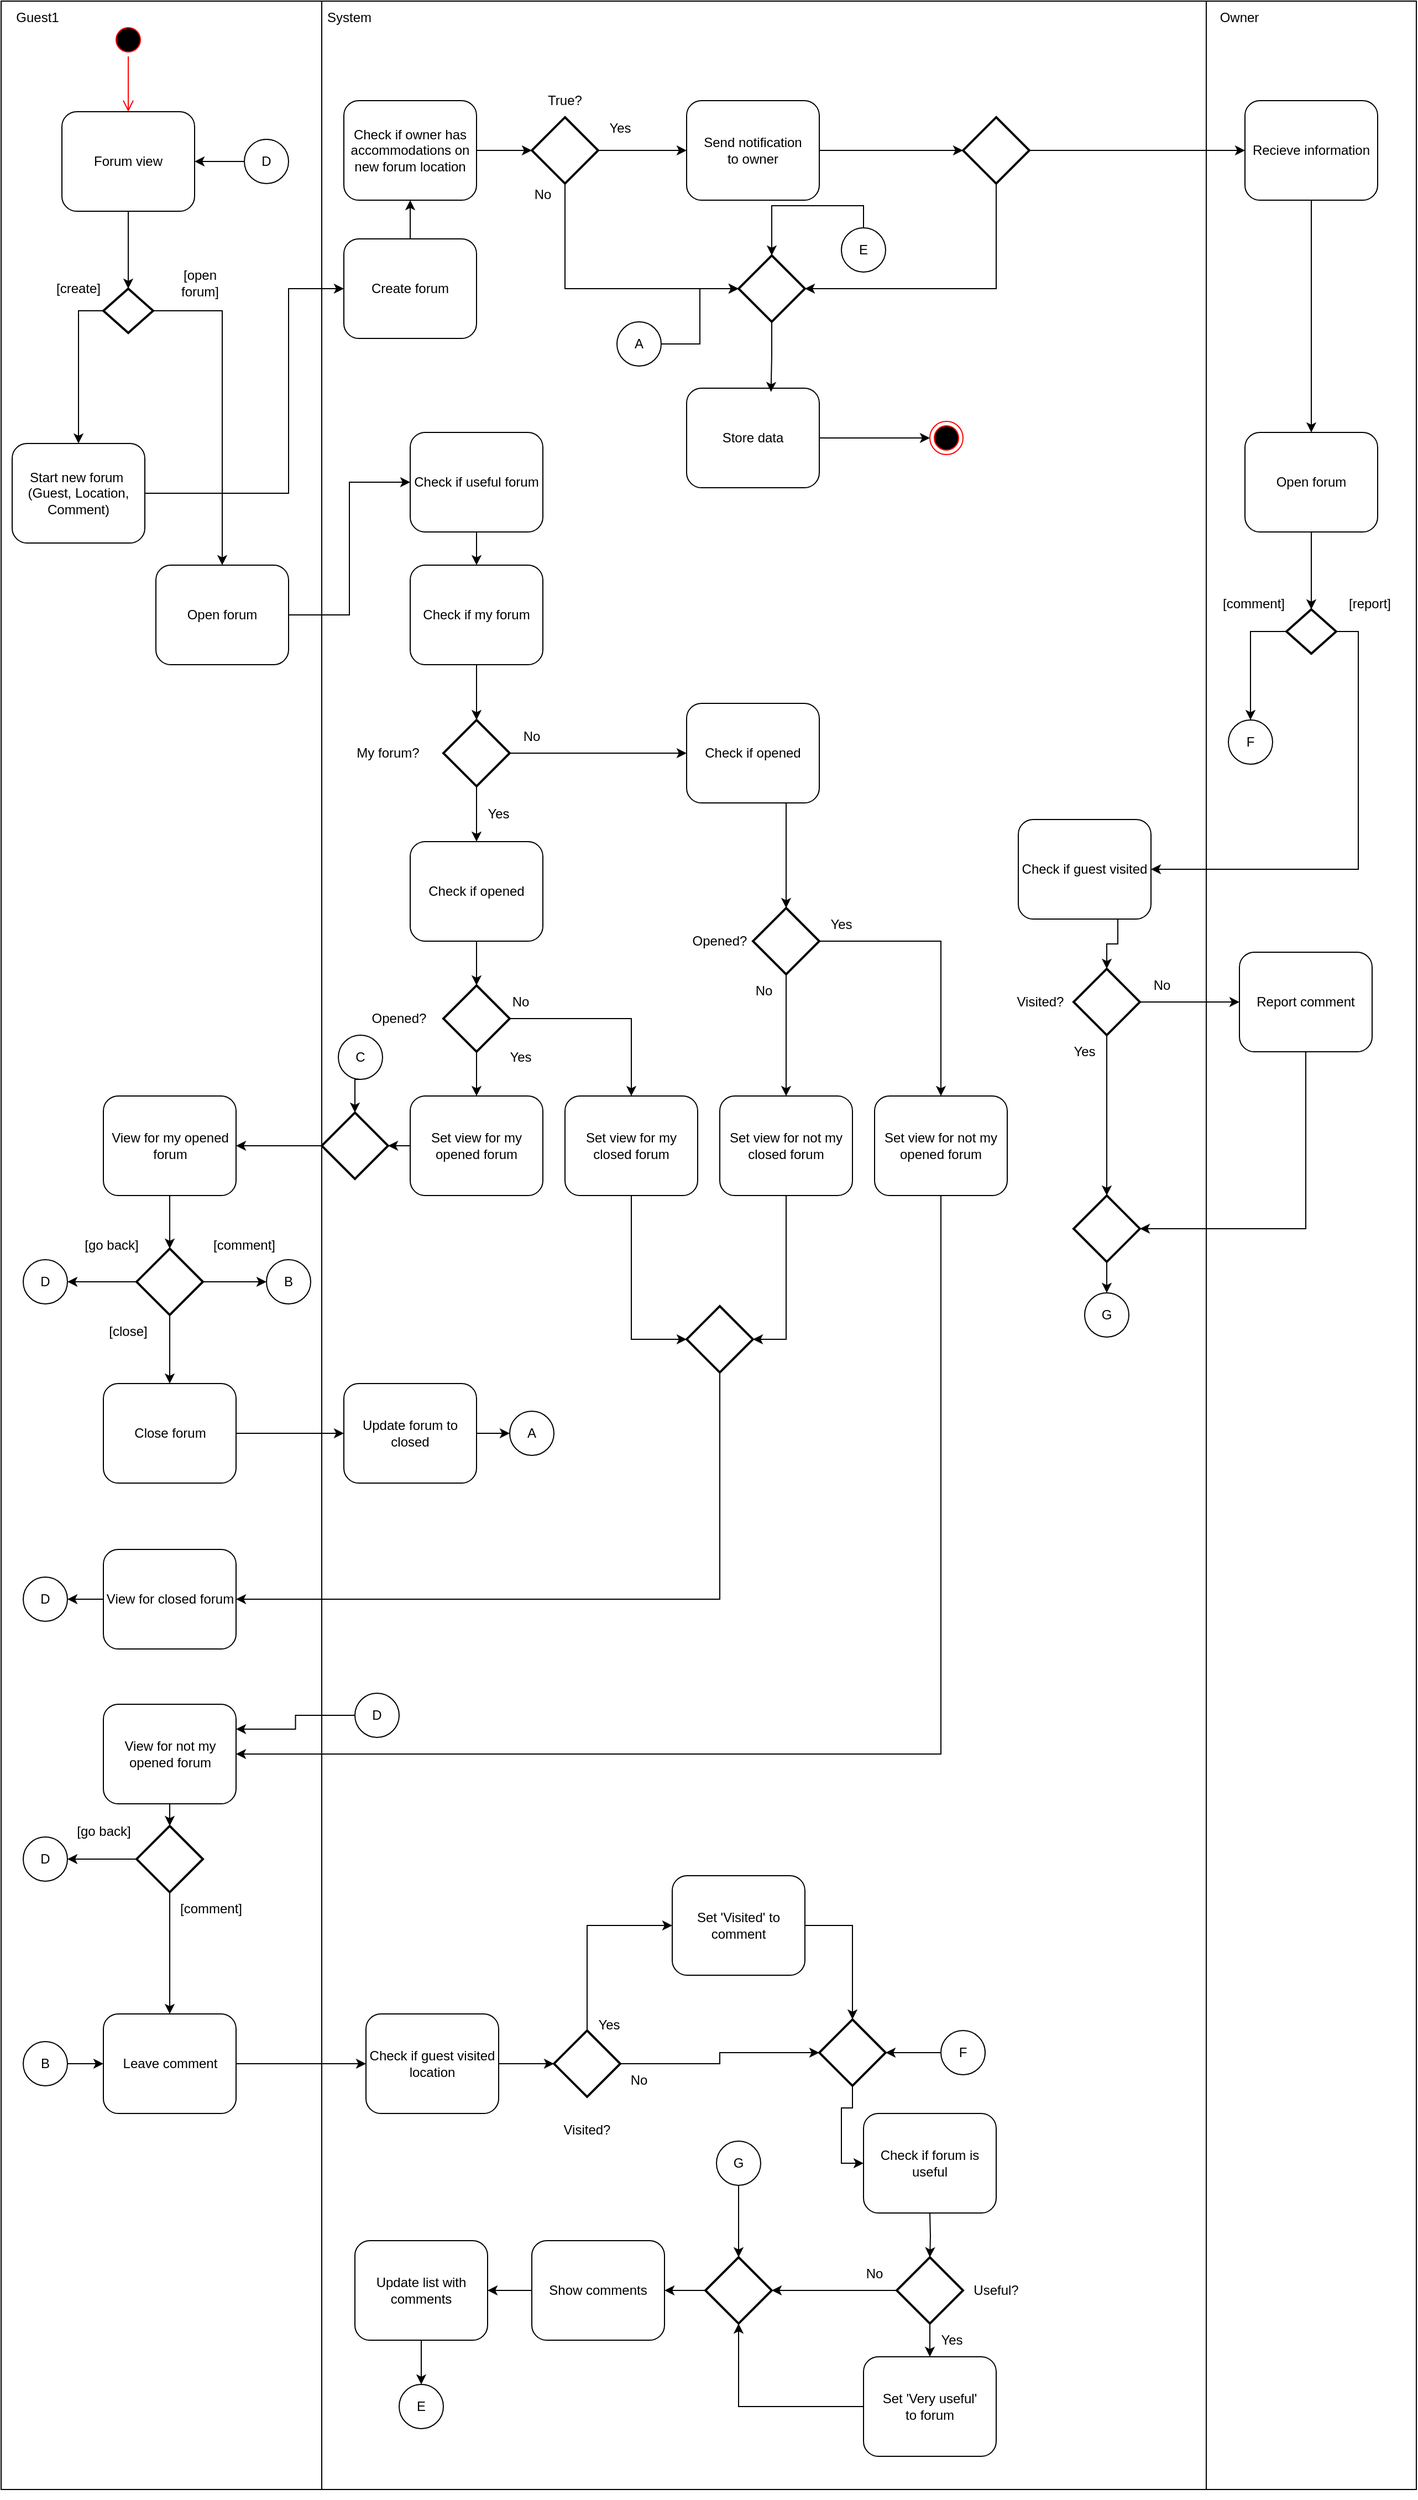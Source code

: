 <mxfile version="21.3.8" type="device">
  <diagram name="Page-1" id="8BPoMCp2TiOr8Bzh_alm">
    <mxGraphModel dx="1836" dy="3094" grid="1" gridSize="10" guides="1" tooltips="1" connect="1" arrows="1" fold="1" page="1" pageScale="1" pageWidth="1654" pageHeight="2336" math="0" shadow="0">
      <root>
        <mxCell id="0" />
        <mxCell id="1" parent="0" />
        <mxCell id="gNELy4mMwM59_GkufHWA-8" value="" style="rounded=0;whiteSpace=wrap;html=1;" parent="1" vertex="1">
          <mxGeometry x="310" y="-20" width="900" height="2250" as="geometry" />
        </mxCell>
        <mxCell id="gNELy4mMwM59_GkufHWA-6" value="" style="rounded=0;whiteSpace=wrap;html=1;" parent="1" vertex="1">
          <mxGeometry x="120" y="-20" width="290" height="2250" as="geometry" />
        </mxCell>
        <mxCell id="aJfpyKUW2YPCSOBfN6xH-2" style="edgeStyle=orthogonalEdgeStyle;rounded=0;orthogonalLoop=1;jettySize=auto;html=1;exitX=1;exitY=0.5;exitDx=0;exitDy=0;entryX=0;entryY=0.5;entryDx=0;entryDy=0;" parent="1" source="gNELy4mMwM59_GkufHWA-3" edge="1" target="aJfpyKUW2YPCSOBfN6xH-4">
          <mxGeometry relative="1" as="geometry">
            <mxPoint x="370" y="235" as="targetPoint" />
            <Array as="points">
              <mxPoint x="380" y="425" />
              <mxPoint x="380" y="240" />
            </Array>
          </mxGeometry>
        </mxCell>
        <mxCell id="gNELy4mMwM59_GkufHWA-3" value="Start new forum&amp;nbsp;&lt;br&gt;(Guest, Location, Comment)" style="rounded=1;whiteSpace=wrap;html=1;" parent="1" vertex="1">
          <mxGeometry x="130" y="380" width="120" height="90" as="geometry" />
        </mxCell>
        <mxCell id="gNELy4mMwM59_GkufHWA-7" value="Guest1" style="text;html=1;strokeColor=none;fillColor=none;align=center;verticalAlign=middle;whiteSpace=wrap;rounded=0;" parent="1" vertex="1">
          <mxGeometry x="122.5" y="-20" width="60" height="30" as="geometry" />
        </mxCell>
        <mxCell id="gNELy4mMwM59_GkufHWA-9" value="System" style="text;html=1;strokeColor=none;fillColor=none;align=center;verticalAlign=middle;whiteSpace=wrap;rounded=0;" parent="1" vertex="1">
          <mxGeometry x="405" y="-20" width="60" height="30" as="geometry" />
        </mxCell>
        <mxCell id="gNELy4mMwM59_GkufHWA-11" value="" style="rounded=0;whiteSpace=wrap;html=1;" parent="1" vertex="1">
          <mxGeometry x="1210" y="-20" width="190" height="2250" as="geometry" />
        </mxCell>
        <mxCell id="-ve8lsEsOyCSf-6zEsDF-9" value="Owner" style="text;html=1;strokeColor=none;fillColor=none;align=center;verticalAlign=middle;whiteSpace=wrap;rounded=0;" parent="1" vertex="1">
          <mxGeometry x="1210" y="-20" width="60" height="30" as="geometry" />
        </mxCell>
        <mxCell id="aJfpyKUW2YPCSOBfN6xH-3" style="edgeStyle=orthogonalEdgeStyle;rounded=0;orthogonalLoop=1;jettySize=auto;html=1;exitX=0.5;exitY=1;exitDx=0;exitDy=0;" parent="1" source="gNELy4mMwM59_GkufHWA-8" target="gNELy4mMwM59_GkufHWA-8" edge="1">
          <mxGeometry relative="1" as="geometry" />
        </mxCell>
        <mxCell id="9QfkAVzxC6964V-UPMeg-299" style="edgeStyle=orthogonalEdgeStyle;rounded=0;orthogonalLoop=1;jettySize=auto;html=1;exitX=0.5;exitY=0;exitDx=0;exitDy=0;entryX=0.5;entryY=1;entryDx=0;entryDy=0;" edge="1" parent="1" source="aJfpyKUW2YPCSOBfN6xH-4" target="9QfkAVzxC6964V-UPMeg-298">
          <mxGeometry relative="1" as="geometry" />
        </mxCell>
        <mxCell id="aJfpyKUW2YPCSOBfN6xH-4" value="Create forum" style="rounded=1;whiteSpace=wrap;html=1;" parent="1" vertex="1">
          <mxGeometry x="430" y="195" width="120" height="90" as="geometry" />
        </mxCell>
        <mxCell id="9QfkAVzxC6964V-UPMeg-312" style="edgeStyle=orthogonalEdgeStyle;rounded=0;orthogonalLoop=1;jettySize=auto;html=1;exitX=1;exitY=0.5;exitDx=0;exitDy=0;entryX=0;entryY=0.5;entryDx=0;entryDy=0;entryPerimeter=0;" edge="1" parent="1" source="9QfkAVzxC6964V-UPMeg-1" target="9QfkAVzxC6964V-UPMeg-311">
          <mxGeometry relative="1" as="geometry" />
        </mxCell>
        <mxCell id="9QfkAVzxC6964V-UPMeg-1" value="Send notification&lt;br&gt;to owner" style="rounded=1;whiteSpace=wrap;html=1;" vertex="1" parent="1">
          <mxGeometry x="740" y="70" width="120" height="90" as="geometry" />
        </mxCell>
        <mxCell id="9QfkAVzxC6964V-UPMeg-202" style="edgeStyle=orthogonalEdgeStyle;rounded=0;orthogonalLoop=1;jettySize=auto;html=1;exitX=0.5;exitY=1;exitDx=0;exitDy=0;entryX=0.5;entryY=0;entryDx=0;entryDy=0;" edge="1" parent="1" source="9QfkAVzxC6964V-UPMeg-5" target="9QfkAVzxC6964V-UPMeg-200">
          <mxGeometry relative="1" as="geometry" />
        </mxCell>
        <mxCell id="9QfkAVzxC6964V-UPMeg-5" value="Recieve information" style="rounded=1;whiteSpace=wrap;html=1;" vertex="1" parent="1">
          <mxGeometry x="1245" y="70" width="120" height="90" as="geometry" />
        </mxCell>
        <mxCell id="9QfkAVzxC6964V-UPMeg-318" style="edgeStyle=orthogonalEdgeStyle;rounded=0;orthogonalLoop=1;jettySize=auto;html=1;exitX=1;exitY=0.5;exitDx=0;exitDy=0;entryX=0;entryY=0.5;entryDx=0;entryDy=0;" edge="1" parent="1" source="9QfkAVzxC6964V-UPMeg-7" target="9QfkAVzxC6964V-UPMeg-266">
          <mxGeometry relative="1" as="geometry" />
        </mxCell>
        <mxCell id="9QfkAVzxC6964V-UPMeg-7" value="Store data" style="rounded=1;whiteSpace=wrap;html=1;" vertex="1" parent="1">
          <mxGeometry x="740" y="330" width="120" height="90" as="geometry" />
        </mxCell>
        <mxCell id="9QfkAVzxC6964V-UPMeg-141" style="edgeStyle=orthogonalEdgeStyle;rounded=0;orthogonalLoop=1;jettySize=auto;html=1;exitX=1;exitY=0.5;exitDx=0;exitDy=0;entryX=0;entryY=0.5;entryDx=0;entryDy=0;" edge="1" parent="1" source="9QfkAVzxC6964V-UPMeg-10" target="9QfkAVzxC6964V-UPMeg-140">
          <mxGeometry relative="1" as="geometry" />
        </mxCell>
        <mxCell id="9QfkAVzxC6964V-UPMeg-10" value="Open forum" style="rounded=1;whiteSpace=wrap;html=1;" vertex="1" parent="1">
          <mxGeometry x="260" y="490" width="120" height="90" as="geometry" />
        </mxCell>
        <mxCell id="9QfkAVzxC6964V-UPMeg-89" style="edgeStyle=orthogonalEdgeStyle;rounded=0;orthogonalLoop=1;jettySize=auto;html=1;exitX=0.5;exitY=1;exitDx=0;exitDy=0;entryX=0.5;entryY=0;entryDx=0;entryDy=0;entryPerimeter=0;" edge="1" parent="1" source="9QfkAVzxC6964V-UPMeg-11" target="9QfkAVzxC6964V-UPMeg-88">
          <mxGeometry relative="1" as="geometry" />
        </mxCell>
        <mxCell id="9QfkAVzxC6964V-UPMeg-11" value="Check if my forum" style="rounded=1;whiteSpace=wrap;html=1;" vertex="1" parent="1">
          <mxGeometry x="490" y="490" width="120" height="90" as="geometry" />
        </mxCell>
        <mxCell id="9QfkAVzxC6964V-UPMeg-55" value="Visited?" style="text;html=1;strokeColor=none;fillColor=none;align=center;verticalAlign=middle;whiteSpace=wrap;rounded=0;" vertex="1" parent="1">
          <mxGeometry x="620" y="1890" width="60" height="30" as="geometry" />
        </mxCell>
        <mxCell id="9QfkAVzxC6964V-UPMeg-59" value="Yes" style="text;html=1;strokeColor=none;fillColor=none;align=center;verticalAlign=middle;whiteSpace=wrap;rounded=0;" vertex="1" parent="1">
          <mxGeometry x="640" y="1795" width="60" height="30" as="geometry" />
        </mxCell>
        <mxCell id="9QfkAVzxC6964V-UPMeg-65" value="No" style="text;html=1;strokeColor=none;fillColor=none;align=center;verticalAlign=middle;whiteSpace=wrap;rounded=0;" vertex="1" parent="1">
          <mxGeometry x="667" y="1845" width="60" height="30" as="geometry" />
        </mxCell>
        <mxCell id="9QfkAVzxC6964V-UPMeg-69" value="Useful?" style="text;html=1;strokeColor=none;fillColor=none;align=center;verticalAlign=middle;whiteSpace=wrap;rounded=0;" vertex="1" parent="1">
          <mxGeometry x="990" y="2035" width="60" height="30" as="geometry" />
        </mxCell>
        <mxCell id="9QfkAVzxC6964V-UPMeg-73" value="Yes" style="text;html=1;strokeColor=none;fillColor=none;align=center;verticalAlign=middle;whiteSpace=wrap;rounded=0;" vertex="1" parent="1">
          <mxGeometry x="950" y="2080" width="60" height="30" as="geometry" />
        </mxCell>
        <mxCell id="9QfkAVzxC6964V-UPMeg-80" value="[create]" style="text;html=1;strokeColor=none;fillColor=none;align=center;verticalAlign=middle;whiteSpace=wrap;rounded=0;" vertex="1" parent="1">
          <mxGeometry x="160" y="225" width="60" height="30" as="geometry" />
        </mxCell>
        <mxCell id="9QfkAVzxC6964V-UPMeg-81" value="" style="ellipse;html=1;shape=startState;fillColor=#000000;strokeColor=#ff0000;" vertex="1" parent="1">
          <mxGeometry x="220" width="30" height="30" as="geometry" />
        </mxCell>
        <mxCell id="9QfkAVzxC6964V-UPMeg-82" value="" style="edgeStyle=orthogonalEdgeStyle;html=1;verticalAlign=bottom;endArrow=open;endSize=8;strokeColor=#ff0000;rounded=0;" edge="1" source="9QfkAVzxC6964V-UPMeg-81" parent="1">
          <mxGeometry relative="1" as="geometry">
            <mxPoint x="235" y="80" as="targetPoint" />
          </mxGeometry>
        </mxCell>
        <mxCell id="9QfkAVzxC6964V-UPMeg-84" style="edgeStyle=orthogonalEdgeStyle;rounded=0;orthogonalLoop=1;jettySize=auto;html=1;exitX=0;exitY=0.5;exitDx=0;exitDy=0;exitPerimeter=0;entryX=0.5;entryY=0;entryDx=0;entryDy=0;" edge="1" parent="1" source="9QfkAVzxC6964V-UPMeg-83" target="gNELy4mMwM59_GkufHWA-3">
          <mxGeometry relative="1" as="geometry" />
        </mxCell>
        <mxCell id="9QfkAVzxC6964V-UPMeg-87" style="edgeStyle=orthogonalEdgeStyle;rounded=0;orthogonalLoop=1;jettySize=auto;html=1;exitX=1;exitY=0.5;exitDx=0;exitDy=0;exitPerimeter=0;" edge="1" parent="1" source="9QfkAVzxC6964V-UPMeg-83" target="9QfkAVzxC6964V-UPMeg-10">
          <mxGeometry relative="1" as="geometry" />
        </mxCell>
        <mxCell id="9QfkAVzxC6964V-UPMeg-83" value="" style="strokeWidth=2;html=1;shape=mxgraph.flowchart.decision;whiteSpace=wrap;" vertex="1" parent="1">
          <mxGeometry x="212.5" y="240" width="45" height="40" as="geometry" />
        </mxCell>
        <mxCell id="9QfkAVzxC6964V-UPMeg-86" value="[open forum]" style="text;html=1;strokeColor=none;fillColor=none;align=center;verticalAlign=middle;whiteSpace=wrap;rounded=0;" vertex="1" parent="1">
          <mxGeometry x="270" y="220" width="60" height="30" as="geometry" />
        </mxCell>
        <mxCell id="9QfkAVzxC6964V-UPMeg-94" style="edgeStyle=orthogonalEdgeStyle;rounded=0;orthogonalLoop=1;jettySize=auto;html=1;exitX=0.5;exitY=1;exitDx=0;exitDy=0;exitPerimeter=0;entryX=0.5;entryY=0;entryDx=0;entryDy=0;" edge="1" parent="1" source="9QfkAVzxC6964V-UPMeg-88" target="9QfkAVzxC6964V-UPMeg-91">
          <mxGeometry relative="1" as="geometry" />
        </mxCell>
        <mxCell id="9QfkAVzxC6964V-UPMeg-102" style="edgeStyle=orthogonalEdgeStyle;rounded=0;orthogonalLoop=1;jettySize=auto;html=1;exitX=1;exitY=0.5;exitDx=0;exitDy=0;exitPerimeter=0;entryX=0;entryY=0.5;entryDx=0;entryDy=0;" edge="1" parent="1" source="9QfkAVzxC6964V-UPMeg-88" target="9QfkAVzxC6964V-UPMeg-101">
          <mxGeometry relative="1" as="geometry" />
        </mxCell>
        <mxCell id="9QfkAVzxC6964V-UPMeg-88" value="" style="strokeWidth=2;html=1;shape=mxgraph.flowchart.decision;whiteSpace=wrap;" vertex="1" parent="1">
          <mxGeometry x="520" y="630" width="60" height="60" as="geometry" />
        </mxCell>
        <mxCell id="9QfkAVzxC6964V-UPMeg-90" value="My forum?" style="text;html=1;strokeColor=none;fillColor=none;align=center;verticalAlign=middle;whiteSpace=wrap;rounded=0;" vertex="1" parent="1">
          <mxGeometry x="440" y="645" width="60" height="30" as="geometry" />
        </mxCell>
        <mxCell id="9QfkAVzxC6964V-UPMeg-95" style="edgeStyle=orthogonalEdgeStyle;rounded=0;orthogonalLoop=1;jettySize=auto;html=1;exitX=0.5;exitY=1;exitDx=0;exitDy=0;entryX=0.5;entryY=0;entryDx=0;entryDy=0;entryPerimeter=0;" edge="1" parent="1" source="9QfkAVzxC6964V-UPMeg-91" target="9QfkAVzxC6964V-UPMeg-92">
          <mxGeometry relative="1" as="geometry" />
        </mxCell>
        <mxCell id="9QfkAVzxC6964V-UPMeg-91" value="Check if opened" style="rounded=1;whiteSpace=wrap;html=1;" vertex="1" parent="1">
          <mxGeometry x="490" y="740" width="120" height="90" as="geometry" />
        </mxCell>
        <mxCell id="9QfkAVzxC6964V-UPMeg-96" style="edgeStyle=orthogonalEdgeStyle;rounded=0;orthogonalLoop=1;jettySize=auto;html=1;exitX=0.5;exitY=1;exitDx=0;exitDy=0;exitPerimeter=0;entryX=0.5;entryY=0;entryDx=0;entryDy=0;" edge="1" parent="1" source="9QfkAVzxC6964V-UPMeg-92" target="9QfkAVzxC6964V-UPMeg-93">
          <mxGeometry relative="1" as="geometry" />
        </mxCell>
        <mxCell id="9QfkAVzxC6964V-UPMeg-112" style="edgeStyle=orthogonalEdgeStyle;rounded=0;orthogonalLoop=1;jettySize=auto;html=1;exitX=1;exitY=0.5;exitDx=0;exitDy=0;exitPerimeter=0;" edge="1" parent="1" source="9QfkAVzxC6964V-UPMeg-92" target="9QfkAVzxC6964V-UPMeg-111">
          <mxGeometry relative="1" as="geometry" />
        </mxCell>
        <mxCell id="9QfkAVzxC6964V-UPMeg-92" value="" style="strokeWidth=2;html=1;shape=mxgraph.flowchart.decision;whiteSpace=wrap;" vertex="1" parent="1">
          <mxGeometry x="520" y="870" width="60" height="60" as="geometry" />
        </mxCell>
        <mxCell id="9QfkAVzxC6964V-UPMeg-263" style="edgeStyle=orthogonalEdgeStyle;rounded=0;orthogonalLoop=1;jettySize=auto;html=1;exitX=0;exitY=0.5;exitDx=0;exitDy=0;entryX=1;entryY=0.5;entryDx=0;entryDy=0;entryPerimeter=0;" edge="1" parent="1" source="9QfkAVzxC6964V-UPMeg-93" target="9QfkAVzxC6964V-UPMeg-262">
          <mxGeometry relative="1" as="geometry" />
        </mxCell>
        <mxCell id="9QfkAVzxC6964V-UPMeg-93" value="Set view for my opened forum" style="rounded=1;whiteSpace=wrap;html=1;" vertex="1" parent="1">
          <mxGeometry x="490" y="970" width="120" height="90" as="geometry" />
        </mxCell>
        <mxCell id="9QfkAVzxC6964V-UPMeg-97" value="Opened?" style="text;html=1;strokeColor=none;fillColor=none;align=center;verticalAlign=middle;whiteSpace=wrap;rounded=0;" vertex="1" parent="1">
          <mxGeometry x="450" y="885" width="60" height="30" as="geometry" />
        </mxCell>
        <mxCell id="9QfkAVzxC6964V-UPMeg-99" value="Yes" style="text;html=1;strokeColor=none;fillColor=none;align=center;verticalAlign=middle;whiteSpace=wrap;rounded=0;" vertex="1" parent="1">
          <mxGeometry x="540" y="700" width="60" height="30" as="geometry" />
        </mxCell>
        <mxCell id="9QfkAVzxC6964V-UPMeg-100" value="Yes" style="text;html=1;strokeColor=none;fillColor=none;align=center;verticalAlign=middle;whiteSpace=wrap;rounded=0;" vertex="1" parent="1">
          <mxGeometry x="560" y="920" width="60" height="30" as="geometry" />
        </mxCell>
        <mxCell id="9QfkAVzxC6964V-UPMeg-138" style="edgeStyle=orthogonalEdgeStyle;rounded=0;orthogonalLoop=1;jettySize=auto;html=1;exitX=0.75;exitY=1;exitDx=0;exitDy=0;entryX=0.5;entryY=0;entryDx=0;entryDy=0;entryPerimeter=0;" edge="1" parent="1" source="9QfkAVzxC6964V-UPMeg-101" target="9QfkAVzxC6964V-UPMeg-104">
          <mxGeometry relative="1" as="geometry" />
        </mxCell>
        <mxCell id="9QfkAVzxC6964V-UPMeg-101" value="Check if opened" style="rounded=1;whiteSpace=wrap;html=1;" vertex="1" parent="1">
          <mxGeometry x="740" y="615" width="120" height="90" as="geometry" />
        </mxCell>
        <mxCell id="9QfkAVzxC6964V-UPMeg-103" value="No" style="text;html=1;strokeColor=none;fillColor=none;align=center;verticalAlign=middle;whiteSpace=wrap;rounded=0;" vertex="1" parent="1">
          <mxGeometry x="570" y="630" width="60" height="30" as="geometry" />
        </mxCell>
        <mxCell id="9QfkAVzxC6964V-UPMeg-136" style="edgeStyle=orthogonalEdgeStyle;rounded=0;orthogonalLoop=1;jettySize=auto;html=1;exitX=0.5;exitY=1;exitDx=0;exitDy=0;exitPerimeter=0;entryX=0.5;entryY=0;entryDx=0;entryDy=0;" edge="1" parent="1" source="9QfkAVzxC6964V-UPMeg-104" target="9QfkAVzxC6964V-UPMeg-114">
          <mxGeometry relative="1" as="geometry" />
        </mxCell>
        <mxCell id="9QfkAVzxC6964V-UPMeg-137" style="edgeStyle=orthogonalEdgeStyle;rounded=0;orthogonalLoop=1;jettySize=auto;html=1;exitX=1;exitY=0.5;exitDx=0;exitDy=0;exitPerimeter=0;entryX=0.5;entryY=0;entryDx=0;entryDy=0;" edge="1" parent="1" source="9QfkAVzxC6964V-UPMeg-104" target="9QfkAVzxC6964V-UPMeg-108">
          <mxGeometry relative="1" as="geometry" />
        </mxCell>
        <mxCell id="9QfkAVzxC6964V-UPMeg-104" value="" style="strokeWidth=2;html=1;shape=mxgraph.flowchart.decision;whiteSpace=wrap;" vertex="1" parent="1">
          <mxGeometry x="800" y="800" width="60" height="60" as="geometry" />
        </mxCell>
        <mxCell id="9QfkAVzxC6964V-UPMeg-107" value="Opened?" style="text;html=1;strokeColor=none;fillColor=none;align=center;verticalAlign=middle;whiteSpace=wrap;rounded=0;" vertex="1" parent="1">
          <mxGeometry x="740" y="815" width="60" height="30" as="geometry" />
        </mxCell>
        <mxCell id="9QfkAVzxC6964V-UPMeg-156" style="edgeStyle=orthogonalEdgeStyle;rounded=0;orthogonalLoop=1;jettySize=auto;html=1;exitX=0.5;exitY=1;exitDx=0;exitDy=0;entryX=1;entryY=0.5;entryDx=0;entryDy=0;" edge="1" parent="1" source="9QfkAVzxC6964V-UPMeg-108" target="9QfkAVzxC6964V-UPMeg-147">
          <mxGeometry relative="1" as="geometry" />
        </mxCell>
        <mxCell id="9QfkAVzxC6964V-UPMeg-108" value="Set view for not my opened forum" style="rounded=1;whiteSpace=wrap;html=1;" vertex="1" parent="1">
          <mxGeometry x="910" y="970" width="120" height="90" as="geometry" />
        </mxCell>
        <mxCell id="9QfkAVzxC6964V-UPMeg-110" value="Yes" style="text;html=1;strokeColor=none;fillColor=none;align=center;verticalAlign=middle;whiteSpace=wrap;rounded=0;" vertex="1" parent="1">
          <mxGeometry x="850" y="800" width="60" height="30" as="geometry" />
        </mxCell>
        <mxCell id="9QfkAVzxC6964V-UPMeg-144" style="edgeStyle=orthogonalEdgeStyle;rounded=0;orthogonalLoop=1;jettySize=auto;html=1;exitX=0.5;exitY=1;exitDx=0;exitDy=0;entryX=0;entryY=0.5;entryDx=0;entryDy=0;entryPerimeter=0;" edge="1" parent="1" source="9QfkAVzxC6964V-UPMeg-111" target="9QfkAVzxC6964V-UPMeg-143">
          <mxGeometry relative="1" as="geometry" />
        </mxCell>
        <mxCell id="9QfkAVzxC6964V-UPMeg-111" value="Set view for my closed forum" style="rounded=1;whiteSpace=wrap;html=1;" vertex="1" parent="1">
          <mxGeometry x="630" y="970" width="120" height="90" as="geometry" />
        </mxCell>
        <mxCell id="9QfkAVzxC6964V-UPMeg-113" value="No" style="text;html=1;strokeColor=none;fillColor=none;align=center;verticalAlign=middle;whiteSpace=wrap;rounded=0;" vertex="1" parent="1">
          <mxGeometry x="560" y="870" width="60" height="30" as="geometry" />
        </mxCell>
        <mxCell id="9QfkAVzxC6964V-UPMeg-145" style="edgeStyle=orthogonalEdgeStyle;rounded=0;orthogonalLoop=1;jettySize=auto;html=1;exitX=0.5;exitY=1;exitDx=0;exitDy=0;entryX=1;entryY=0.5;entryDx=0;entryDy=0;entryPerimeter=0;" edge="1" parent="1" source="9QfkAVzxC6964V-UPMeg-114" target="9QfkAVzxC6964V-UPMeg-143">
          <mxGeometry relative="1" as="geometry" />
        </mxCell>
        <mxCell id="9QfkAVzxC6964V-UPMeg-114" value="Set view for not my closed forum" style="rounded=1;whiteSpace=wrap;html=1;" vertex="1" parent="1">
          <mxGeometry x="770" y="970" width="120" height="90" as="geometry" />
        </mxCell>
        <mxCell id="9QfkAVzxC6964V-UPMeg-116" value="No" style="text;html=1;strokeColor=none;fillColor=none;align=center;verticalAlign=middle;whiteSpace=wrap;rounded=0;" vertex="1" parent="1">
          <mxGeometry x="780" y="860" width="60" height="30" as="geometry" />
        </mxCell>
        <mxCell id="9QfkAVzxC6964V-UPMeg-120" style="edgeStyle=orthogonalEdgeStyle;rounded=0;orthogonalLoop=1;jettySize=auto;html=1;exitX=0.5;exitY=1;exitDx=0;exitDy=0;entryX=0.5;entryY=0;entryDx=0;entryDy=0;entryPerimeter=0;" edge="1" parent="1" source="9QfkAVzxC6964V-UPMeg-117" target="9QfkAVzxC6964V-UPMeg-119">
          <mxGeometry relative="1" as="geometry" />
        </mxCell>
        <mxCell id="9QfkAVzxC6964V-UPMeg-117" value="View for my opened forum" style="rounded=1;whiteSpace=wrap;html=1;" vertex="1" parent="1">
          <mxGeometry x="212.5" y="970" width="120" height="90" as="geometry" />
        </mxCell>
        <mxCell id="9QfkAVzxC6964V-UPMeg-148" style="edgeStyle=orthogonalEdgeStyle;rounded=0;orthogonalLoop=1;jettySize=auto;html=1;exitX=0.5;exitY=1;exitDx=0;exitDy=0;exitPerimeter=0;entryX=0.5;entryY=0;entryDx=0;entryDy=0;" edge="1" parent="1" source="9QfkAVzxC6964V-UPMeg-119" target="9QfkAVzxC6964V-UPMeg-124">
          <mxGeometry relative="1" as="geometry" />
        </mxCell>
        <mxCell id="9QfkAVzxC6964V-UPMeg-158" style="edgeStyle=orthogonalEdgeStyle;rounded=0;orthogonalLoop=1;jettySize=auto;html=1;exitX=1;exitY=0.5;exitDx=0;exitDy=0;exitPerimeter=0;entryX=0;entryY=0.5;entryDx=0;entryDy=0;" edge="1" parent="1" source="9QfkAVzxC6964V-UPMeg-119" target="9QfkAVzxC6964V-UPMeg-157">
          <mxGeometry relative="1" as="geometry" />
        </mxCell>
        <mxCell id="9QfkAVzxC6964V-UPMeg-204" style="edgeStyle=orthogonalEdgeStyle;rounded=0;orthogonalLoop=1;jettySize=auto;html=1;exitX=0;exitY=0.5;exitDx=0;exitDy=0;exitPerimeter=0;entryX=1;entryY=0.5;entryDx=0;entryDy=0;" edge="1" parent="1" source="9QfkAVzxC6964V-UPMeg-119" target="9QfkAVzxC6964V-UPMeg-203">
          <mxGeometry relative="1" as="geometry" />
        </mxCell>
        <mxCell id="9QfkAVzxC6964V-UPMeg-119" value="" style="strokeWidth=2;html=1;shape=mxgraph.flowchart.decision;whiteSpace=wrap;" vertex="1" parent="1">
          <mxGeometry x="242.5" y="1108" width="60" height="60" as="geometry" />
        </mxCell>
        <mxCell id="9QfkAVzxC6964V-UPMeg-121" value="[close]" style="text;html=1;strokeColor=none;fillColor=none;align=center;verticalAlign=middle;whiteSpace=wrap;rounded=0;" vertex="1" parent="1">
          <mxGeometry x="205" y="1168" width="60" height="30" as="geometry" />
        </mxCell>
        <mxCell id="9QfkAVzxC6964V-UPMeg-122" value="[comment]" style="text;html=1;strokeColor=none;fillColor=none;align=center;verticalAlign=middle;whiteSpace=wrap;rounded=0;" vertex="1" parent="1">
          <mxGeometry x="310" y="1090" width="60" height="30" as="geometry" />
        </mxCell>
        <mxCell id="9QfkAVzxC6964V-UPMeg-127" style="edgeStyle=orthogonalEdgeStyle;rounded=0;orthogonalLoop=1;jettySize=auto;html=1;exitX=1;exitY=0.5;exitDx=0;exitDy=0;entryX=0;entryY=0.5;entryDx=0;entryDy=0;" edge="1" parent="1" source="9QfkAVzxC6964V-UPMeg-124" target="9QfkAVzxC6964V-UPMeg-126">
          <mxGeometry relative="1" as="geometry" />
        </mxCell>
        <mxCell id="9QfkAVzxC6964V-UPMeg-124" value="Close forum" style="rounded=1;whiteSpace=wrap;html=1;" vertex="1" parent="1">
          <mxGeometry x="212.5" y="1230" width="120" height="90" as="geometry" />
        </mxCell>
        <mxCell id="9QfkAVzxC6964V-UPMeg-129" style="edgeStyle=orthogonalEdgeStyle;rounded=0;orthogonalLoop=1;jettySize=auto;html=1;exitX=1;exitY=0.5;exitDx=0;exitDy=0;entryX=0;entryY=0.5;entryDx=0;entryDy=0;" edge="1" parent="1" source="9QfkAVzxC6964V-UPMeg-126" target="9QfkAVzxC6964V-UPMeg-128">
          <mxGeometry relative="1" as="geometry" />
        </mxCell>
        <mxCell id="9QfkAVzxC6964V-UPMeg-126" value="Update forum to closed" style="rounded=1;whiteSpace=wrap;html=1;" vertex="1" parent="1">
          <mxGeometry x="430" y="1230" width="120" height="90" as="geometry" />
        </mxCell>
        <mxCell id="9QfkAVzxC6964V-UPMeg-128" value="A" style="ellipse;whiteSpace=wrap;html=1;aspect=fixed;" vertex="1" parent="1">
          <mxGeometry x="580" y="1255" width="40" height="40" as="geometry" />
        </mxCell>
        <mxCell id="9QfkAVzxC6964V-UPMeg-237" style="edgeStyle=orthogonalEdgeStyle;rounded=0;orthogonalLoop=1;jettySize=auto;html=1;exitX=0;exitY=0.5;exitDx=0;exitDy=0;entryX=1;entryY=0.5;entryDx=0;entryDy=0;" edge="1" parent="1" source="9QfkAVzxC6964V-UPMeg-133" target="9QfkAVzxC6964V-UPMeg-236">
          <mxGeometry relative="1" as="geometry" />
        </mxCell>
        <mxCell id="9QfkAVzxC6964V-UPMeg-133" value="View for closed forum" style="rounded=1;whiteSpace=wrap;html=1;" vertex="1" parent="1">
          <mxGeometry x="212.5" y="1380" width="120" height="90" as="geometry" />
        </mxCell>
        <mxCell id="9QfkAVzxC6964V-UPMeg-226" style="edgeStyle=orthogonalEdgeStyle;rounded=0;orthogonalLoop=1;jettySize=auto;html=1;exitX=0.5;exitY=1;exitDx=0;exitDy=0;entryX=0.5;entryY=0;entryDx=0;entryDy=0;" edge="1" parent="1" source="9QfkAVzxC6964V-UPMeg-140" target="9QfkAVzxC6964V-UPMeg-11">
          <mxGeometry relative="1" as="geometry" />
        </mxCell>
        <mxCell id="9QfkAVzxC6964V-UPMeg-140" value="Check if useful forum" style="rounded=1;whiteSpace=wrap;html=1;" vertex="1" parent="1">
          <mxGeometry x="490" y="370" width="120" height="90" as="geometry" />
        </mxCell>
        <mxCell id="9QfkAVzxC6964V-UPMeg-146" style="edgeStyle=orthogonalEdgeStyle;rounded=0;orthogonalLoop=1;jettySize=auto;html=1;exitX=0.5;exitY=1;exitDx=0;exitDy=0;exitPerimeter=0;entryX=1;entryY=0.5;entryDx=0;entryDy=0;" edge="1" parent="1" source="9QfkAVzxC6964V-UPMeg-143" target="9QfkAVzxC6964V-UPMeg-133">
          <mxGeometry relative="1" as="geometry" />
        </mxCell>
        <mxCell id="9QfkAVzxC6964V-UPMeg-143" value="" style="strokeWidth=2;html=1;shape=mxgraph.flowchart.decision;whiteSpace=wrap;" vertex="1" parent="1">
          <mxGeometry x="740" y="1160" width="60" height="60" as="geometry" />
        </mxCell>
        <mxCell id="9QfkAVzxC6964V-UPMeg-155" style="edgeStyle=orthogonalEdgeStyle;rounded=0;orthogonalLoop=1;jettySize=auto;html=1;exitX=0.5;exitY=1;exitDx=0;exitDy=0;entryX=0.5;entryY=0;entryDx=0;entryDy=0;entryPerimeter=0;" edge="1" parent="1" source="9QfkAVzxC6964V-UPMeg-147" target="9QfkAVzxC6964V-UPMeg-152">
          <mxGeometry relative="1" as="geometry" />
        </mxCell>
        <mxCell id="9QfkAVzxC6964V-UPMeg-147" value="View for not my opened forum" style="rounded=1;whiteSpace=wrap;html=1;" vertex="1" parent="1">
          <mxGeometry x="212.5" y="1520" width="120" height="90" as="geometry" />
        </mxCell>
        <mxCell id="9QfkAVzxC6964V-UPMeg-150" value="[go back]" style="text;html=1;strokeColor=none;fillColor=none;align=center;verticalAlign=middle;whiteSpace=wrap;rounded=0;" vertex="1" parent="1">
          <mxGeometry x="190" y="1090" width="60" height="30" as="geometry" />
        </mxCell>
        <mxCell id="9QfkAVzxC6964V-UPMeg-162" style="edgeStyle=orthogonalEdgeStyle;rounded=0;orthogonalLoop=1;jettySize=auto;html=1;exitX=0.5;exitY=1;exitDx=0;exitDy=0;exitPerimeter=0;entryX=0.5;entryY=0;entryDx=0;entryDy=0;" edge="1" parent="1" source="9QfkAVzxC6964V-UPMeg-152" target="9QfkAVzxC6964V-UPMeg-161">
          <mxGeometry relative="1" as="geometry" />
        </mxCell>
        <mxCell id="9QfkAVzxC6964V-UPMeg-207" style="edgeStyle=orthogonalEdgeStyle;rounded=0;orthogonalLoop=1;jettySize=auto;html=1;exitX=0;exitY=0.5;exitDx=0;exitDy=0;exitPerimeter=0;entryX=1;entryY=0.5;entryDx=0;entryDy=0;" edge="1" parent="1" source="9QfkAVzxC6964V-UPMeg-152" target="9QfkAVzxC6964V-UPMeg-205">
          <mxGeometry relative="1" as="geometry" />
        </mxCell>
        <mxCell id="9QfkAVzxC6964V-UPMeg-152" value="" style="strokeWidth=2;html=1;shape=mxgraph.flowchart.decision;whiteSpace=wrap;" vertex="1" parent="1">
          <mxGeometry x="242.5" y="1630" width="60" height="60" as="geometry" />
        </mxCell>
        <mxCell id="9QfkAVzxC6964V-UPMeg-153" value="[go back]" style="text;html=1;strokeColor=none;fillColor=none;align=center;verticalAlign=middle;whiteSpace=wrap;rounded=0;" vertex="1" parent="1">
          <mxGeometry x="182.5" y="1620" width="60" height="30" as="geometry" />
        </mxCell>
        <mxCell id="9QfkAVzxC6964V-UPMeg-154" value="[comment]" style="text;html=1;strokeColor=none;fillColor=none;align=center;verticalAlign=middle;whiteSpace=wrap;rounded=0;" vertex="1" parent="1">
          <mxGeometry x="280" y="1690" width="60" height="30" as="geometry" />
        </mxCell>
        <mxCell id="9QfkAVzxC6964V-UPMeg-157" value="B" style="ellipse;whiteSpace=wrap;html=1;aspect=fixed;" vertex="1" parent="1">
          <mxGeometry x="360" y="1118" width="40" height="40" as="geometry" />
        </mxCell>
        <mxCell id="9QfkAVzxC6964V-UPMeg-163" style="edgeStyle=orthogonalEdgeStyle;rounded=0;orthogonalLoop=1;jettySize=auto;html=1;exitX=1;exitY=0.5;exitDx=0;exitDy=0;entryX=0;entryY=0.5;entryDx=0;entryDy=0;" edge="1" parent="1" source="9QfkAVzxC6964V-UPMeg-159" target="9QfkAVzxC6964V-UPMeg-161">
          <mxGeometry relative="1" as="geometry" />
        </mxCell>
        <mxCell id="9QfkAVzxC6964V-UPMeg-159" value="B" style="ellipse;whiteSpace=wrap;html=1;aspect=fixed;" vertex="1" parent="1">
          <mxGeometry x="140" y="1825" width="40" height="40" as="geometry" />
        </mxCell>
        <mxCell id="9QfkAVzxC6964V-UPMeg-165" style="edgeStyle=orthogonalEdgeStyle;rounded=0;orthogonalLoop=1;jettySize=auto;html=1;exitX=1;exitY=0.5;exitDx=0;exitDy=0;entryX=0;entryY=0.5;entryDx=0;entryDy=0;" edge="1" parent="1" source="9QfkAVzxC6964V-UPMeg-161" target="9QfkAVzxC6964V-UPMeg-164">
          <mxGeometry relative="1" as="geometry" />
        </mxCell>
        <mxCell id="9QfkAVzxC6964V-UPMeg-161" value="Leave comment" style="rounded=1;whiteSpace=wrap;html=1;" vertex="1" parent="1">
          <mxGeometry x="212.5" y="1800" width="120" height="90" as="geometry" />
        </mxCell>
        <mxCell id="9QfkAVzxC6964V-UPMeg-167" style="edgeStyle=orthogonalEdgeStyle;rounded=0;orthogonalLoop=1;jettySize=auto;html=1;exitX=1;exitY=0.5;exitDx=0;exitDy=0;entryX=0;entryY=0.5;entryDx=0;entryDy=0;entryPerimeter=0;" edge="1" parent="1" source="9QfkAVzxC6964V-UPMeg-164" target="9QfkAVzxC6964V-UPMeg-166">
          <mxGeometry relative="1" as="geometry" />
        </mxCell>
        <mxCell id="9QfkAVzxC6964V-UPMeg-164" value="Check if guest visited location" style="rounded=1;whiteSpace=wrap;html=1;" vertex="1" parent="1">
          <mxGeometry x="450" y="1800" width="120" height="90" as="geometry" />
        </mxCell>
        <mxCell id="9QfkAVzxC6964V-UPMeg-169" style="edgeStyle=orthogonalEdgeStyle;rounded=0;orthogonalLoop=1;jettySize=auto;html=1;exitX=0.5;exitY=0;exitDx=0;exitDy=0;exitPerimeter=0;entryX=0;entryY=0.5;entryDx=0;entryDy=0;" edge="1" parent="1" source="9QfkAVzxC6964V-UPMeg-166" target="9QfkAVzxC6964V-UPMeg-168">
          <mxGeometry relative="1" as="geometry" />
        </mxCell>
        <mxCell id="9QfkAVzxC6964V-UPMeg-250" style="edgeStyle=orthogonalEdgeStyle;rounded=0;orthogonalLoop=1;jettySize=auto;html=1;exitX=1;exitY=0.5;exitDx=0;exitDy=0;exitPerimeter=0;entryX=0;entryY=0.5;entryDx=0;entryDy=0;entryPerimeter=0;" edge="1" parent="1" source="9QfkAVzxC6964V-UPMeg-166" target="9QfkAVzxC6964V-UPMeg-249">
          <mxGeometry relative="1" as="geometry" />
        </mxCell>
        <mxCell id="9QfkAVzxC6964V-UPMeg-166" value="" style="strokeWidth=2;html=1;shape=mxgraph.flowchart.decision;whiteSpace=wrap;" vertex="1" parent="1">
          <mxGeometry x="620" y="1815" width="60" height="60" as="geometry" />
        </mxCell>
        <mxCell id="9QfkAVzxC6964V-UPMeg-251" style="edgeStyle=orthogonalEdgeStyle;rounded=0;orthogonalLoop=1;jettySize=auto;html=1;exitX=1;exitY=0.5;exitDx=0;exitDy=0;entryX=0.5;entryY=0;entryDx=0;entryDy=0;entryPerimeter=0;" edge="1" parent="1" source="9QfkAVzxC6964V-UPMeg-168" target="9QfkAVzxC6964V-UPMeg-249">
          <mxGeometry relative="1" as="geometry" />
        </mxCell>
        <mxCell id="9QfkAVzxC6964V-UPMeg-168" value="Set &#39;Visited&#39; to comment" style="rounded=1;whiteSpace=wrap;html=1;" vertex="1" parent="1">
          <mxGeometry x="727" y="1675" width="120" height="90" as="geometry" />
        </mxCell>
        <mxCell id="9QfkAVzxC6964V-UPMeg-179" style="edgeStyle=orthogonalEdgeStyle;rounded=0;orthogonalLoop=1;jettySize=auto;html=1;exitX=0.5;exitY=1;exitDx=0;exitDy=0;entryX=0.5;entryY=0;entryDx=0;entryDy=0;entryPerimeter=0;" edge="1" parent="1" target="9QfkAVzxC6964V-UPMeg-176">
          <mxGeometry relative="1" as="geometry">
            <mxPoint x="960" y="1980" as="sourcePoint" />
          </mxGeometry>
        </mxCell>
        <mxCell id="9QfkAVzxC6964V-UPMeg-180" style="edgeStyle=orthogonalEdgeStyle;rounded=0;orthogonalLoop=1;jettySize=auto;html=1;exitX=0.5;exitY=1;exitDx=0;exitDy=0;exitPerimeter=0;entryX=0.5;entryY=0;entryDx=0;entryDy=0;" edge="1" parent="1" source="9QfkAVzxC6964V-UPMeg-176" target="9QfkAVzxC6964V-UPMeg-178">
          <mxGeometry relative="1" as="geometry" />
        </mxCell>
        <mxCell id="9QfkAVzxC6964V-UPMeg-182" style="edgeStyle=orthogonalEdgeStyle;rounded=0;orthogonalLoop=1;jettySize=auto;html=1;exitX=0;exitY=0.5;exitDx=0;exitDy=0;exitPerimeter=0;entryX=1;entryY=0.5;entryDx=0;entryDy=0;entryPerimeter=0;" edge="1" parent="1" source="9QfkAVzxC6964V-UPMeg-176" target="9QfkAVzxC6964V-UPMeg-243">
          <mxGeometry relative="1" as="geometry">
            <mxPoint x="850" y="2050" as="targetPoint" />
          </mxGeometry>
        </mxCell>
        <mxCell id="9QfkAVzxC6964V-UPMeg-176" value="" style="strokeWidth=2;html=1;shape=mxgraph.flowchart.decision;whiteSpace=wrap;" vertex="1" parent="1">
          <mxGeometry x="930" y="2020" width="60" height="60" as="geometry" />
        </mxCell>
        <mxCell id="9QfkAVzxC6964V-UPMeg-238" style="edgeStyle=orthogonalEdgeStyle;rounded=0;orthogonalLoop=1;jettySize=auto;html=1;exitX=0;exitY=0.5;exitDx=0;exitDy=0;entryX=0.5;entryY=1;entryDx=0;entryDy=0;entryPerimeter=0;" edge="1" parent="1" source="9QfkAVzxC6964V-UPMeg-178" target="9QfkAVzxC6964V-UPMeg-243">
          <mxGeometry relative="1" as="geometry">
            <mxPoint x="790" y="2095" as="targetPoint" />
          </mxGeometry>
        </mxCell>
        <mxCell id="9QfkAVzxC6964V-UPMeg-178" value="Set &#39;Very useful&#39;&lt;br&gt;to forum" style="rounded=1;whiteSpace=wrap;html=1;" vertex="1" parent="1">
          <mxGeometry x="900" y="2110" width="120" height="90" as="geometry" />
        </mxCell>
        <mxCell id="9QfkAVzxC6964V-UPMeg-184" value="No" style="text;html=1;strokeColor=none;fillColor=none;align=center;verticalAlign=middle;whiteSpace=wrap;rounded=0;" vertex="1" parent="1">
          <mxGeometry x="880" y="2020" width="60" height="30" as="geometry" />
        </mxCell>
        <mxCell id="9QfkAVzxC6964V-UPMeg-197" style="edgeStyle=orthogonalEdgeStyle;rounded=0;orthogonalLoop=1;jettySize=auto;html=1;exitX=0;exitY=0.5;exitDx=0;exitDy=0;entryX=1;entryY=0.25;entryDx=0;entryDy=0;" edge="1" parent="1" source="9QfkAVzxC6964V-UPMeg-194" target="9QfkAVzxC6964V-UPMeg-147">
          <mxGeometry relative="1" as="geometry" />
        </mxCell>
        <mxCell id="9QfkAVzxC6964V-UPMeg-194" value="D" style="ellipse;whiteSpace=wrap;html=1;aspect=fixed;" vertex="1" parent="1">
          <mxGeometry x="440" y="1510" width="40" height="40" as="geometry" />
        </mxCell>
        <mxCell id="9QfkAVzxC6964V-UPMeg-264" style="edgeStyle=orthogonalEdgeStyle;rounded=0;orthogonalLoop=1;jettySize=auto;html=1;exitX=0.5;exitY=1;exitDx=0;exitDy=0;entryX=0.5;entryY=0;entryDx=0;entryDy=0;entryPerimeter=0;" edge="1" parent="1" source="9QfkAVzxC6964V-UPMeg-198" target="9QfkAVzxC6964V-UPMeg-262">
          <mxGeometry relative="1" as="geometry" />
        </mxCell>
        <mxCell id="9QfkAVzxC6964V-UPMeg-198" value="C" style="ellipse;whiteSpace=wrap;html=1;aspect=fixed;" vertex="1" parent="1">
          <mxGeometry x="425" y="915" width="40" height="40" as="geometry" />
        </mxCell>
        <mxCell id="9QfkAVzxC6964V-UPMeg-271" style="edgeStyle=orthogonalEdgeStyle;rounded=0;orthogonalLoop=1;jettySize=auto;html=1;exitX=0.5;exitY=1;exitDx=0;exitDy=0;entryX=0.5;entryY=0;entryDx=0;entryDy=0;entryPerimeter=0;" edge="1" parent="1" source="9QfkAVzxC6964V-UPMeg-200" target="9QfkAVzxC6964V-UPMeg-268">
          <mxGeometry relative="1" as="geometry" />
        </mxCell>
        <mxCell id="9QfkAVzxC6964V-UPMeg-200" value="Open forum" style="rounded=1;whiteSpace=wrap;html=1;" vertex="1" parent="1">
          <mxGeometry x="1245" y="370" width="120" height="90" as="geometry" />
        </mxCell>
        <mxCell id="9QfkAVzxC6964V-UPMeg-203" value="D" style="ellipse;whiteSpace=wrap;html=1;aspect=fixed;" vertex="1" parent="1">
          <mxGeometry x="140" y="1118" width="40" height="40" as="geometry" />
        </mxCell>
        <mxCell id="9QfkAVzxC6964V-UPMeg-205" value="D" style="ellipse;whiteSpace=wrap;html=1;aspect=fixed;" vertex="1" parent="1">
          <mxGeometry x="140" y="1640" width="40" height="40" as="geometry" />
        </mxCell>
        <mxCell id="9QfkAVzxC6964V-UPMeg-232" style="edgeStyle=orthogonalEdgeStyle;rounded=0;orthogonalLoop=1;jettySize=auto;html=1;exitX=0.5;exitY=1;exitDx=0;exitDy=0;entryX=0.5;entryY=0;entryDx=0;entryDy=0;entryPerimeter=0;" edge="1" parent="1" source="9QfkAVzxC6964V-UPMeg-231" target="9QfkAVzxC6964V-UPMeg-83">
          <mxGeometry relative="1" as="geometry" />
        </mxCell>
        <mxCell id="9QfkAVzxC6964V-UPMeg-231" value="Forum view" style="rounded=1;whiteSpace=wrap;html=1;" vertex="1" parent="1">
          <mxGeometry x="175" y="80" width="120" height="90" as="geometry" />
        </mxCell>
        <mxCell id="9QfkAVzxC6964V-UPMeg-234" style="edgeStyle=orthogonalEdgeStyle;rounded=0;orthogonalLoop=1;jettySize=auto;html=1;exitX=0;exitY=0.5;exitDx=0;exitDy=0;entryX=1;entryY=0.5;entryDx=0;entryDy=0;" edge="1" parent="1" source="9QfkAVzxC6964V-UPMeg-233" target="9QfkAVzxC6964V-UPMeg-231">
          <mxGeometry relative="1" as="geometry" />
        </mxCell>
        <mxCell id="9QfkAVzxC6964V-UPMeg-233" value="D" style="ellipse;whiteSpace=wrap;html=1;aspect=fixed;" vertex="1" parent="1">
          <mxGeometry x="340" y="105" width="40" height="40" as="geometry" />
        </mxCell>
        <mxCell id="9QfkAVzxC6964V-UPMeg-236" value="D" style="ellipse;whiteSpace=wrap;html=1;aspect=fixed;" vertex="1" parent="1">
          <mxGeometry x="140" y="1405" width="40" height="40" as="geometry" />
        </mxCell>
        <mxCell id="9QfkAVzxC6964V-UPMeg-247" style="edgeStyle=orthogonalEdgeStyle;rounded=0;orthogonalLoop=1;jettySize=auto;html=1;exitX=0.5;exitY=1;exitDx=0;exitDy=0;entryX=0.5;entryY=0;entryDx=0;entryDy=0;" edge="1" parent="1" source="9QfkAVzxC6964V-UPMeg-239" target="9QfkAVzxC6964V-UPMeg-246">
          <mxGeometry relative="1" as="geometry" />
        </mxCell>
        <mxCell id="9QfkAVzxC6964V-UPMeg-239" value="Update list with comments" style="rounded=1;whiteSpace=wrap;html=1;" vertex="1" parent="1">
          <mxGeometry x="440" y="2005" width="120" height="90" as="geometry" />
        </mxCell>
        <mxCell id="9QfkAVzxC6964V-UPMeg-245" style="edgeStyle=orthogonalEdgeStyle;rounded=0;orthogonalLoop=1;jettySize=auto;html=1;exitX=0;exitY=0.5;exitDx=0;exitDy=0;entryX=1;entryY=0.5;entryDx=0;entryDy=0;" edge="1" parent="1" source="9QfkAVzxC6964V-UPMeg-242" target="9QfkAVzxC6964V-UPMeg-239">
          <mxGeometry relative="1" as="geometry" />
        </mxCell>
        <mxCell id="9QfkAVzxC6964V-UPMeg-242" value="Show comments" style="rounded=1;whiteSpace=wrap;html=1;" vertex="1" parent="1">
          <mxGeometry x="600" y="2005" width="120" height="90" as="geometry" />
        </mxCell>
        <mxCell id="9QfkAVzxC6964V-UPMeg-244" style="edgeStyle=orthogonalEdgeStyle;rounded=0;orthogonalLoop=1;jettySize=auto;html=1;exitX=0;exitY=0.5;exitDx=0;exitDy=0;exitPerimeter=0;entryX=1;entryY=0.5;entryDx=0;entryDy=0;" edge="1" parent="1" source="9QfkAVzxC6964V-UPMeg-243" target="9QfkAVzxC6964V-UPMeg-242">
          <mxGeometry relative="1" as="geometry" />
        </mxCell>
        <mxCell id="9QfkAVzxC6964V-UPMeg-243" value="" style="strokeWidth=2;html=1;shape=mxgraph.flowchart.decision;whiteSpace=wrap;" vertex="1" parent="1">
          <mxGeometry x="757" y="2020" width="60" height="60" as="geometry" />
        </mxCell>
        <mxCell id="9QfkAVzxC6964V-UPMeg-246" value="E" style="ellipse;whiteSpace=wrap;html=1;aspect=fixed;" vertex="1" parent="1">
          <mxGeometry x="480" y="2135" width="40" height="40" as="geometry" />
        </mxCell>
        <mxCell id="9QfkAVzxC6964V-UPMeg-248" value="Check if forum is useful" style="rounded=1;whiteSpace=wrap;html=1;" vertex="1" parent="1">
          <mxGeometry x="900" y="1890" width="120" height="90" as="geometry" />
        </mxCell>
        <mxCell id="9QfkAVzxC6964V-UPMeg-273" style="edgeStyle=orthogonalEdgeStyle;rounded=0;orthogonalLoop=1;jettySize=auto;html=1;exitX=0.5;exitY=1;exitDx=0;exitDy=0;exitPerimeter=0;entryX=0;entryY=0.5;entryDx=0;entryDy=0;" edge="1" parent="1" source="9QfkAVzxC6964V-UPMeg-249" target="9QfkAVzxC6964V-UPMeg-248">
          <mxGeometry relative="1" as="geometry" />
        </mxCell>
        <mxCell id="9QfkAVzxC6964V-UPMeg-249" value="" style="strokeWidth=2;html=1;shape=mxgraph.flowchart.decision;whiteSpace=wrap;" vertex="1" parent="1">
          <mxGeometry x="860" y="1805" width="60" height="60" as="geometry" />
        </mxCell>
        <mxCell id="9QfkAVzxC6964V-UPMeg-260" style="edgeStyle=orthogonalEdgeStyle;rounded=0;orthogonalLoop=1;jettySize=auto;html=1;exitX=1;exitY=0.5;exitDx=0;exitDy=0;" edge="1" parent="1" source="9QfkAVzxC6964V-UPMeg-255" target="9QfkAVzxC6964V-UPMeg-316">
          <mxGeometry relative="1" as="geometry" />
        </mxCell>
        <mxCell id="9QfkAVzxC6964V-UPMeg-255" value="A" style="ellipse;whiteSpace=wrap;html=1;aspect=fixed;" vertex="1" parent="1">
          <mxGeometry x="677" y="270" width="40" height="40" as="geometry" />
        </mxCell>
        <mxCell id="9QfkAVzxC6964V-UPMeg-261" style="edgeStyle=orthogonalEdgeStyle;rounded=0;orthogonalLoop=1;jettySize=auto;html=1;exitX=0.5;exitY=0;exitDx=0;exitDy=0;entryX=0.5;entryY=0;entryDx=0;entryDy=0;entryPerimeter=0;" edge="1" parent="1" source="9QfkAVzxC6964V-UPMeg-257" target="9QfkAVzxC6964V-UPMeg-316">
          <mxGeometry relative="1" as="geometry" />
        </mxCell>
        <mxCell id="9QfkAVzxC6964V-UPMeg-257" value="E" style="ellipse;whiteSpace=wrap;html=1;aspect=fixed;" vertex="1" parent="1">
          <mxGeometry x="880" y="185" width="40" height="40" as="geometry" />
        </mxCell>
        <mxCell id="9QfkAVzxC6964V-UPMeg-265" style="edgeStyle=orthogonalEdgeStyle;rounded=0;orthogonalLoop=1;jettySize=auto;html=1;exitX=0;exitY=0.5;exitDx=0;exitDy=0;exitPerimeter=0;entryX=1;entryY=0.5;entryDx=0;entryDy=0;" edge="1" parent="1" source="9QfkAVzxC6964V-UPMeg-262" target="9QfkAVzxC6964V-UPMeg-117">
          <mxGeometry relative="1" as="geometry" />
        </mxCell>
        <mxCell id="9QfkAVzxC6964V-UPMeg-262" value="" style="strokeWidth=2;html=1;shape=mxgraph.flowchart.decision;whiteSpace=wrap;" vertex="1" parent="1">
          <mxGeometry x="410" y="985" width="60" height="60" as="geometry" />
        </mxCell>
        <mxCell id="9QfkAVzxC6964V-UPMeg-266" value="" style="ellipse;html=1;shape=endState;fillColor=#000000;strokeColor=#ff0000;" vertex="1" parent="1">
          <mxGeometry x="960" y="360" width="30" height="30" as="geometry" />
        </mxCell>
        <mxCell id="9QfkAVzxC6964V-UPMeg-275" style="edgeStyle=orthogonalEdgeStyle;rounded=0;orthogonalLoop=1;jettySize=auto;html=1;exitX=0;exitY=0.5;exitDx=0;exitDy=0;exitPerimeter=0;entryX=0.5;entryY=0;entryDx=0;entryDy=0;" edge="1" parent="1" source="9QfkAVzxC6964V-UPMeg-268" target="9QfkAVzxC6964V-UPMeg-274">
          <mxGeometry relative="1" as="geometry" />
        </mxCell>
        <mxCell id="9QfkAVzxC6964V-UPMeg-279" style="edgeStyle=orthogonalEdgeStyle;rounded=0;orthogonalLoop=1;jettySize=auto;html=1;exitX=1;exitY=0.5;exitDx=0;exitDy=0;exitPerimeter=0;entryX=1;entryY=0.5;entryDx=0;entryDy=0;" edge="1" parent="1" source="9QfkAVzxC6964V-UPMeg-268" target="9QfkAVzxC6964V-UPMeg-278">
          <mxGeometry relative="1" as="geometry" />
        </mxCell>
        <mxCell id="9QfkAVzxC6964V-UPMeg-268" value="" style="strokeWidth=2;html=1;shape=mxgraph.flowchart.decision;whiteSpace=wrap;" vertex="1" parent="1">
          <mxGeometry x="1282.5" y="530" width="45" height="40" as="geometry" />
        </mxCell>
        <mxCell id="9QfkAVzxC6964V-UPMeg-269" value="[comment]" style="text;html=1;strokeColor=none;fillColor=none;align=center;verticalAlign=middle;whiteSpace=wrap;rounded=0;" vertex="1" parent="1">
          <mxGeometry x="1222.5" y="510" width="60" height="30" as="geometry" />
        </mxCell>
        <mxCell id="9QfkAVzxC6964V-UPMeg-270" value="[report]" style="text;html=1;strokeColor=none;fillColor=none;align=center;verticalAlign=middle;whiteSpace=wrap;rounded=0;" vertex="1" parent="1">
          <mxGeometry x="1327.5" y="510" width="60" height="30" as="geometry" />
        </mxCell>
        <mxCell id="9QfkAVzxC6964V-UPMeg-274" value="F" style="ellipse;whiteSpace=wrap;html=1;aspect=fixed;" vertex="1" parent="1">
          <mxGeometry x="1230" y="630" width="40" height="40" as="geometry" />
        </mxCell>
        <mxCell id="9QfkAVzxC6964V-UPMeg-277" style="edgeStyle=orthogonalEdgeStyle;rounded=0;orthogonalLoop=1;jettySize=auto;html=1;exitX=0;exitY=0.5;exitDx=0;exitDy=0;entryX=1;entryY=0.5;entryDx=0;entryDy=0;entryPerimeter=0;" edge="1" parent="1" source="9QfkAVzxC6964V-UPMeg-276" target="9QfkAVzxC6964V-UPMeg-249">
          <mxGeometry relative="1" as="geometry" />
        </mxCell>
        <mxCell id="9QfkAVzxC6964V-UPMeg-276" value="F" style="ellipse;whiteSpace=wrap;html=1;aspect=fixed;" vertex="1" parent="1">
          <mxGeometry x="970" y="1815" width="40" height="40" as="geometry" />
        </mxCell>
        <mxCell id="9QfkAVzxC6964V-UPMeg-282" style="edgeStyle=orthogonalEdgeStyle;rounded=0;orthogonalLoop=1;jettySize=auto;html=1;exitX=0.75;exitY=1;exitDx=0;exitDy=0;entryX=0.5;entryY=0;entryDx=0;entryDy=0;entryPerimeter=0;" edge="1" parent="1" source="9QfkAVzxC6964V-UPMeg-278" target="9QfkAVzxC6964V-UPMeg-280">
          <mxGeometry relative="1" as="geometry" />
        </mxCell>
        <mxCell id="9QfkAVzxC6964V-UPMeg-278" value="Check if guest visited" style="rounded=1;whiteSpace=wrap;html=1;" vertex="1" parent="1">
          <mxGeometry x="1040" y="720" width="120" height="90" as="geometry" />
        </mxCell>
        <mxCell id="9QfkAVzxC6964V-UPMeg-284" style="edgeStyle=orthogonalEdgeStyle;rounded=0;orthogonalLoop=1;jettySize=auto;html=1;exitX=1;exitY=0.5;exitDx=0;exitDy=0;exitPerimeter=0;entryX=0;entryY=0.5;entryDx=0;entryDy=0;" edge="1" parent="1" source="9QfkAVzxC6964V-UPMeg-280" target="9QfkAVzxC6964V-UPMeg-283">
          <mxGeometry relative="1" as="geometry" />
        </mxCell>
        <mxCell id="9QfkAVzxC6964V-UPMeg-291" style="edgeStyle=orthogonalEdgeStyle;rounded=0;orthogonalLoop=1;jettySize=auto;html=1;exitX=0.5;exitY=1;exitDx=0;exitDy=0;exitPerimeter=0;entryX=0.5;entryY=0;entryDx=0;entryDy=0;entryPerimeter=0;" edge="1" parent="1" source="9QfkAVzxC6964V-UPMeg-280" target="9QfkAVzxC6964V-UPMeg-289">
          <mxGeometry relative="1" as="geometry" />
        </mxCell>
        <mxCell id="9QfkAVzxC6964V-UPMeg-280" value="" style="strokeWidth=2;html=1;shape=mxgraph.flowchart.decision;whiteSpace=wrap;" vertex="1" parent="1">
          <mxGeometry x="1090" y="855" width="60" height="60" as="geometry" />
        </mxCell>
        <mxCell id="9QfkAVzxC6964V-UPMeg-281" value="Visited?" style="text;html=1;strokeColor=none;fillColor=none;align=center;verticalAlign=middle;whiteSpace=wrap;rounded=0;" vertex="1" parent="1">
          <mxGeometry x="1030" y="870" width="60" height="30" as="geometry" />
        </mxCell>
        <mxCell id="9QfkAVzxC6964V-UPMeg-290" style="edgeStyle=orthogonalEdgeStyle;rounded=0;orthogonalLoop=1;jettySize=auto;html=1;exitX=0.5;exitY=1;exitDx=0;exitDy=0;entryX=1;entryY=0.5;entryDx=0;entryDy=0;entryPerimeter=0;" edge="1" parent="1" source="9QfkAVzxC6964V-UPMeg-283" target="9QfkAVzxC6964V-UPMeg-289">
          <mxGeometry relative="1" as="geometry" />
        </mxCell>
        <mxCell id="9QfkAVzxC6964V-UPMeg-283" value="Report comment" style="rounded=1;whiteSpace=wrap;html=1;" vertex="1" parent="1">
          <mxGeometry x="1240" y="840" width="120" height="90" as="geometry" />
        </mxCell>
        <mxCell id="9QfkAVzxC6964V-UPMeg-285" value="Yes" style="text;html=1;strokeColor=none;fillColor=none;align=center;verticalAlign=middle;whiteSpace=wrap;rounded=0;" vertex="1" parent="1">
          <mxGeometry x="1070" y="915" width="60" height="30" as="geometry" />
        </mxCell>
        <mxCell id="9QfkAVzxC6964V-UPMeg-286" value="No" style="text;html=1;strokeColor=none;fillColor=none;align=center;verticalAlign=middle;whiteSpace=wrap;rounded=0;" vertex="1" parent="1">
          <mxGeometry x="1140" y="855" width="60" height="30" as="geometry" />
        </mxCell>
        <mxCell id="9QfkAVzxC6964V-UPMeg-293" style="edgeStyle=orthogonalEdgeStyle;rounded=0;orthogonalLoop=1;jettySize=auto;html=1;exitX=0.5;exitY=1;exitDx=0;exitDy=0;exitPerimeter=0;entryX=0.5;entryY=0;entryDx=0;entryDy=0;" edge="1" parent="1" source="9QfkAVzxC6964V-UPMeg-289" target="9QfkAVzxC6964V-UPMeg-292">
          <mxGeometry relative="1" as="geometry" />
        </mxCell>
        <mxCell id="9QfkAVzxC6964V-UPMeg-289" value="" style="strokeWidth=2;html=1;shape=mxgraph.flowchart.decision;whiteSpace=wrap;" vertex="1" parent="1">
          <mxGeometry x="1090" y="1060" width="60" height="60" as="geometry" />
        </mxCell>
        <mxCell id="9QfkAVzxC6964V-UPMeg-292" value="G" style="ellipse;whiteSpace=wrap;html=1;aspect=fixed;" vertex="1" parent="1">
          <mxGeometry x="1100" y="1148" width="40" height="40" as="geometry" />
        </mxCell>
        <mxCell id="9QfkAVzxC6964V-UPMeg-295" style="edgeStyle=orthogonalEdgeStyle;rounded=0;orthogonalLoop=1;jettySize=auto;html=1;exitX=0.5;exitY=1;exitDx=0;exitDy=0;entryX=0.5;entryY=0;entryDx=0;entryDy=0;entryPerimeter=0;" edge="1" parent="1" source="9QfkAVzxC6964V-UPMeg-294" target="9QfkAVzxC6964V-UPMeg-243">
          <mxGeometry relative="1" as="geometry" />
        </mxCell>
        <mxCell id="9QfkAVzxC6964V-UPMeg-294" value="G" style="ellipse;whiteSpace=wrap;html=1;aspect=fixed;" vertex="1" parent="1">
          <mxGeometry x="767" y="1915" width="40" height="40" as="geometry" />
        </mxCell>
        <mxCell id="9QfkAVzxC6964V-UPMeg-301" style="edgeStyle=orthogonalEdgeStyle;rounded=0;orthogonalLoop=1;jettySize=auto;html=1;exitX=1;exitY=0.5;exitDx=0;exitDy=0;entryX=0;entryY=0.5;entryDx=0;entryDy=0;entryPerimeter=0;" edge="1" parent="1" source="9QfkAVzxC6964V-UPMeg-298" target="9QfkAVzxC6964V-UPMeg-300">
          <mxGeometry relative="1" as="geometry" />
        </mxCell>
        <mxCell id="9QfkAVzxC6964V-UPMeg-298" value="Check if owner has accommodations on new forum location" style="rounded=1;whiteSpace=wrap;html=1;" vertex="1" parent="1">
          <mxGeometry x="430" y="70" width="120" height="90" as="geometry" />
        </mxCell>
        <mxCell id="9QfkAVzxC6964V-UPMeg-306" style="edgeStyle=orthogonalEdgeStyle;rounded=0;orthogonalLoop=1;jettySize=auto;html=1;exitX=1;exitY=0.5;exitDx=0;exitDy=0;exitPerimeter=0;entryX=0;entryY=0.5;entryDx=0;entryDy=0;" edge="1" parent="1" source="9QfkAVzxC6964V-UPMeg-300" target="9QfkAVzxC6964V-UPMeg-1">
          <mxGeometry relative="1" as="geometry" />
        </mxCell>
        <mxCell id="9QfkAVzxC6964V-UPMeg-309" style="edgeStyle=orthogonalEdgeStyle;rounded=0;orthogonalLoop=1;jettySize=auto;html=1;exitX=0.5;exitY=1;exitDx=0;exitDy=0;exitPerimeter=0;entryX=0;entryY=0.5;entryDx=0;entryDy=0;entryPerimeter=0;" edge="1" parent="1" source="9QfkAVzxC6964V-UPMeg-300" target="9QfkAVzxC6964V-UPMeg-316">
          <mxGeometry relative="1" as="geometry" />
        </mxCell>
        <mxCell id="9QfkAVzxC6964V-UPMeg-300" value="" style="strokeWidth=2;html=1;shape=mxgraph.flowchart.decision;whiteSpace=wrap;" vertex="1" parent="1">
          <mxGeometry x="600" y="85" width="60" height="60" as="geometry" />
        </mxCell>
        <mxCell id="9QfkAVzxC6964V-UPMeg-302" value="True?" style="text;html=1;strokeColor=none;fillColor=none;align=center;verticalAlign=middle;whiteSpace=wrap;rounded=0;" vertex="1" parent="1">
          <mxGeometry x="600" y="55" width="60" height="30" as="geometry" />
        </mxCell>
        <mxCell id="9QfkAVzxC6964V-UPMeg-304" value="Yes" style="text;html=1;strokeColor=none;fillColor=none;align=center;verticalAlign=middle;whiteSpace=wrap;rounded=0;" vertex="1" parent="1">
          <mxGeometry x="650" y="80" width="60" height="30" as="geometry" />
        </mxCell>
        <mxCell id="9QfkAVzxC6964V-UPMeg-310" value="No" style="text;html=1;strokeColor=none;fillColor=none;align=center;verticalAlign=middle;whiteSpace=wrap;rounded=0;" vertex="1" parent="1">
          <mxGeometry x="580" y="140" width="60" height="30" as="geometry" />
        </mxCell>
        <mxCell id="9QfkAVzxC6964V-UPMeg-313" style="edgeStyle=orthogonalEdgeStyle;rounded=0;orthogonalLoop=1;jettySize=auto;html=1;exitX=1;exitY=0.5;exitDx=0;exitDy=0;exitPerimeter=0;entryX=0;entryY=0.5;entryDx=0;entryDy=0;" edge="1" parent="1" source="9QfkAVzxC6964V-UPMeg-311" target="9QfkAVzxC6964V-UPMeg-5">
          <mxGeometry relative="1" as="geometry" />
        </mxCell>
        <mxCell id="9QfkAVzxC6964V-UPMeg-314" style="edgeStyle=orthogonalEdgeStyle;rounded=0;orthogonalLoop=1;jettySize=auto;html=1;exitX=0.5;exitY=1;exitDx=0;exitDy=0;exitPerimeter=0;entryX=1;entryY=0.5;entryDx=0;entryDy=0;entryPerimeter=0;" edge="1" parent="1" source="9QfkAVzxC6964V-UPMeg-311" target="9QfkAVzxC6964V-UPMeg-316">
          <mxGeometry relative="1" as="geometry" />
        </mxCell>
        <mxCell id="9QfkAVzxC6964V-UPMeg-311" value="" style="strokeWidth=2;html=1;shape=mxgraph.flowchart.decision;whiteSpace=wrap;" vertex="1" parent="1">
          <mxGeometry x="990" y="85" width="60" height="60" as="geometry" />
        </mxCell>
        <mxCell id="9QfkAVzxC6964V-UPMeg-317" style="edgeStyle=orthogonalEdgeStyle;rounded=0;orthogonalLoop=1;jettySize=auto;html=1;exitX=0.5;exitY=1;exitDx=0;exitDy=0;exitPerimeter=0;entryX=0.636;entryY=0.038;entryDx=0;entryDy=0;entryPerimeter=0;" edge="1" parent="1" source="9QfkAVzxC6964V-UPMeg-316" target="9QfkAVzxC6964V-UPMeg-7">
          <mxGeometry relative="1" as="geometry" />
        </mxCell>
        <mxCell id="9QfkAVzxC6964V-UPMeg-316" value="" style="strokeWidth=2;html=1;shape=mxgraph.flowchart.decision;whiteSpace=wrap;" vertex="1" parent="1">
          <mxGeometry x="787" y="210" width="60" height="60" as="geometry" />
        </mxCell>
      </root>
    </mxGraphModel>
  </diagram>
</mxfile>
